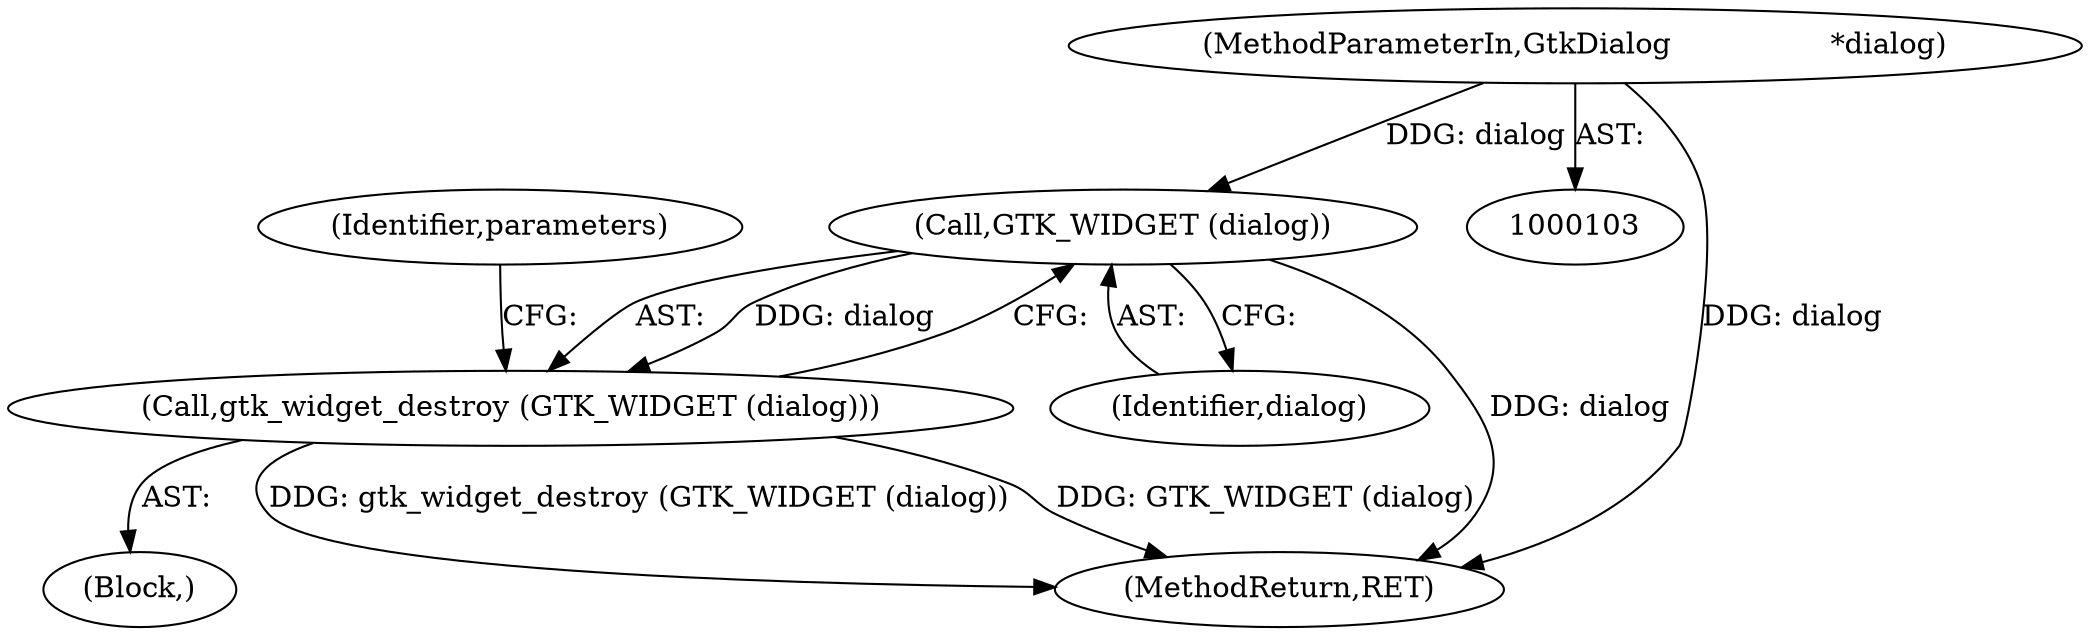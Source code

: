 digraph "0_nautilus_1630f53481f445ada0a455e9979236d31a8d3bb0_6@pointer" {
"1000104" [label="(MethodParameterIn,GtkDialog                 *dialog)"];
"1000173" [label="(Call,GTK_WIDGET (dialog))"];
"1000172" [label="(Call,gtk_widget_destroy (GTK_WIDGET (dialog)))"];
"1000177" [label="(MethodReturn,RET)"];
"1000104" [label="(MethodParameterIn,GtkDialog                 *dialog)"];
"1000173" [label="(Call,GTK_WIDGET (dialog))"];
"1000176" [label="(Identifier,parameters)"];
"1000107" [label="(Block,)"];
"1000174" [label="(Identifier,dialog)"];
"1000172" [label="(Call,gtk_widget_destroy (GTK_WIDGET (dialog)))"];
"1000104" -> "1000103"  [label="AST: "];
"1000104" -> "1000177"  [label="DDG: dialog"];
"1000104" -> "1000173"  [label="DDG: dialog"];
"1000173" -> "1000172"  [label="AST: "];
"1000173" -> "1000174"  [label="CFG: "];
"1000174" -> "1000173"  [label="AST: "];
"1000172" -> "1000173"  [label="CFG: "];
"1000173" -> "1000177"  [label="DDG: dialog"];
"1000173" -> "1000172"  [label="DDG: dialog"];
"1000172" -> "1000107"  [label="AST: "];
"1000176" -> "1000172"  [label="CFG: "];
"1000172" -> "1000177"  [label="DDG: gtk_widget_destroy (GTK_WIDGET (dialog))"];
"1000172" -> "1000177"  [label="DDG: GTK_WIDGET (dialog)"];
}
